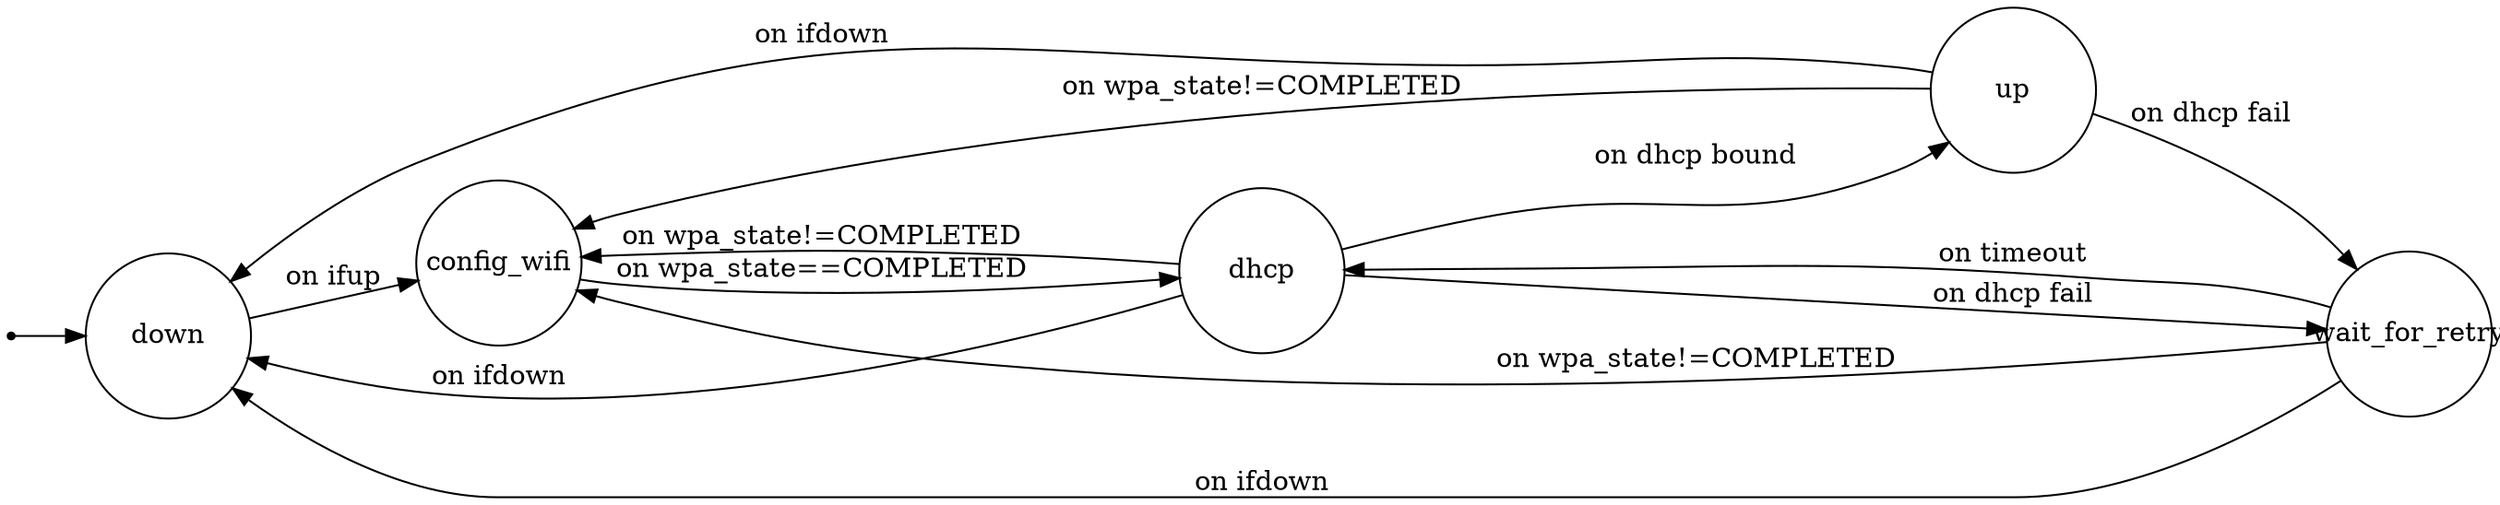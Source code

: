 digraph g {
    rankdir=LR;
    edge[splines="curved"];

    node[shape=point];
    start;

    node[fixedsize=true, width=1.2, shape=circle];

    start -> down;
    down -> config_wifi [label="on ifup"];
    config_wifi -> dhcp [label="on wpa_state==COMPLETED"];
    dhcp -> down [label="on ifdown"];
    dhcp -> config_wifi [label="on wpa_state!=COMPLETED"];
    dhcp -> up [label="on dhcp bound"];
    dhcp -> wait_for_retry [label="on dhcp fail"];
    up -> wait_for_retry [label="on dhcp fail"];
    up -> down [label="on ifdown"];
    up -> config_wifi [label="on wpa_state!=COMPLETED"];
    wait_for_retry -> dhcp [label="on timeout"];
    wait_for_retry -> down [label="on ifdown"];
    wait_for_retry -> config_wifi [label="on wpa_state!=COMPLETED"];
}
